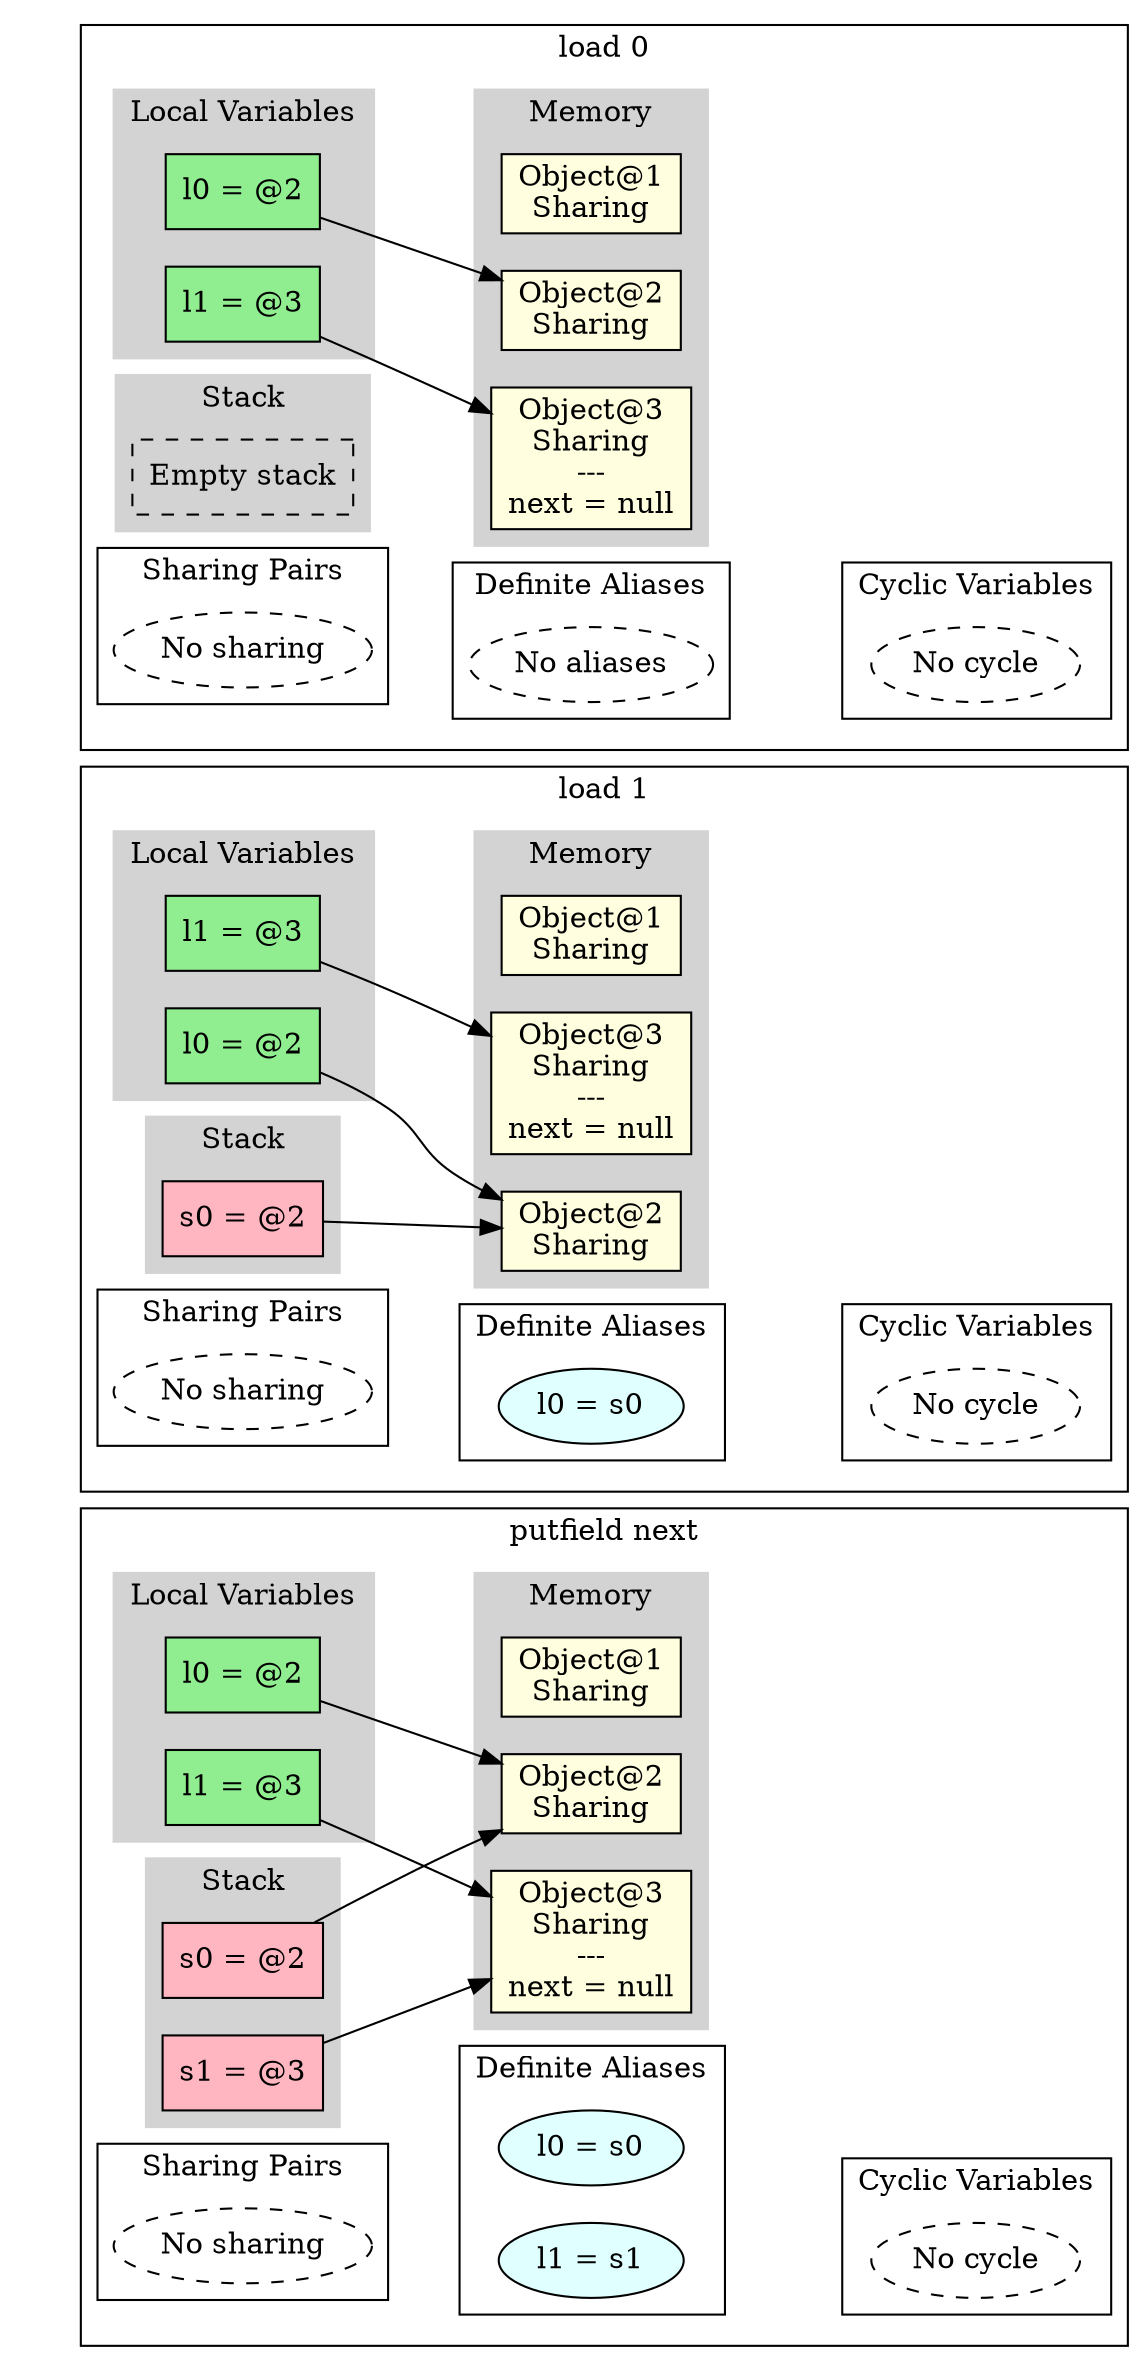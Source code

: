 digraph MemoryGraph {
 node [shape=box, style=filled, fillcolor=lightblue];
 rankdir=LR;

 // Invisible anchor subgraph
 subgraph cluster_anchor {
 style=invis;
 anchor [style=invis, shape=point, width=0, height=0];
 }

 // Starting point for subgraph ordering
 anchor_start [style=invis, shape=point];

 anchor_530939147704785 [style=invis, shape=point];
 anchor_start -> anchor_530939147704785 [style=invis];
 anchor_start = anchor_530939147704785;

 subgraph cluster_530939147704785 {
 anchor_530939147704785 [style=invis];
 label="load 0";
 subgraph cluster_locals_530939147704785 {
 label="Local Variables";
 style=filled;
 color=lightgrey;
 node [style=filled, fillcolor=lightgreen];
 "l0_530939147704785" [label="l0 = @2"];
 "l1_530939147704785" [label="l1 = @3"];
 }

 subgraph cluster_stack_530939147704785 {
 label="Stack";
 style=filled;
 color=lightgrey;
 node [style=filled, fillcolor=lightpink];
 "empty_stack_530939147704785" [label="Empty stack", style=dashed, fillcolor=white];
 }

 subgraph cluster_memory_530939147704785 {
 label="Memory";
 style=filled;
 color=lightgrey;
 node [style=filled, fillcolor=lightyellow];
 "obj1_530939147704785" [label="Object@1\nSharing"];
 "obj2_530939147704785" [label="Object@2\nSharing"];
 "obj3_530939147704785" [label="Object@3\nSharing\n---\nnext = null\n"];
 }

 "l0_530939147704785" -> "obj2_530939147704785";
 "l1_530939147704785" -> "obj3_530939147704785";

 // Sharing pairs
 subgraph cluster_sharing_530939147704785 {
 label="Sharing Pairs";
 node [shape=ellipse, style=filled, fillcolor=lightyellow];
 "empty_sharing_530939147704785" [label="No sharing", style=dashed, fillcolor=white];
 }

    // Alias pairs
    subgraph cluster_aliases_530939147704785 {
      label="Definite Aliases";
      node [shape=ellipse, style=filled, fillcolor=lightcyan];
      "empty_alias_530939147704785" [label="No aliases", style=dashed, fillcolor=white];
    }

 // Cyclic variables
 subgraph cluster_cyclic_530939147704785 {
 label="Cyclic Variables";
 node [shape=ellipse];
 "empty_cyclic_530939147704785" [label="No cycle", style=dashed, fillcolor=white];
 }
 // Invisible edge for horizontal alignment
 "empty_sharing_530939147704785" -> "empty_alias_530939147704785" [style=invis, weight=10];
 // Invisible edge for horizontal alignment
 "empty_alias_530939147704785" -> "empty_cyclic_530939147704785" [style=invis, weight=10];
 }
 anchor_530939150105051 [style=invis, shape=point];
 anchor_start -> anchor_530939150105051 [style=invis];
 anchor_start = anchor_530939150105051;

 subgraph cluster_530939150105051 {
 anchor_530939150105051 [style=invis];
 label="load 1";
 subgraph cluster_locals_530939150105051 {
 label="Local Variables";
 style=filled;
 color=lightgrey;
 node [style=filled, fillcolor=lightgreen];
 "l0_530939150105051" [label="l0 = @2"];
 "l1_530939150105051" [label="l1 = @3"];
 }

 subgraph cluster_stack_530939150105051 {
 label="Stack";
 style=filled;
 color=lightgrey;
 node [style=filled, fillcolor=lightpink];
 "s0_530939150105051" [label="s0 = @2"];
 }

 subgraph cluster_memory_530939150105051 {
 label="Memory";
 style=filled;
 color=lightgrey;
 node [style=filled, fillcolor=lightyellow];
 "obj1_530939150105051" [label="Object@1\nSharing"];
 "obj2_530939150105051" [label="Object@2\nSharing"];
 "obj3_530939150105051" [label="Object@3\nSharing\n---\nnext = null\n"];
 }

 "l0_530939150105051" -> "obj2_530939150105051";
 "l1_530939150105051" -> "obj3_530939150105051";
 "s0_530939150105051" -> "obj2_530939150105051";

 // Sharing pairs
 subgraph cluster_sharing_530939150105051 {
 label="Sharing Pairs";
 node [shape=ellipse, style=filled, fillcolor=lightyellow];
 "empty_sharing_530939150105051" [label="No sharing", style=dashed, fillcolor=white];
 }

    // Alias pairs
    subgraph cluster_aliases_530939150105051 {
      label="Definite Aliases";
      node [shape=ellipse, style=filled, fillcolor=lightcyan];
      "alias0_530939150105051" [label="l0 = s0"];
    }

 // Cyclic variables
 subgraph cluster_cyclic_530939150105051 {
 label="Cyclic Variables";
 node [shape=ellipse];
 "empty_cyclic_530939150105051" [label="No cycle", style=dashed, fillcolor=white];
 }
 // Invisible edge for horizontal alignment
 "empty_sharing_530939150105051" -> "alias0_530939150105051" [style=invis, weight=10];
 // Invisible edge for horizontal alignment
 "alias0_530939150105051" -> "empty_cyclic_530939150105051" [style=invis, weight=10];
 }
 anchor_530939156966396 [style=invis, shape=point];
 anchor_start -> anchor_530939156966396 [style=invis];
 anchor_start = anchor_530939156966396;

 subgraph cluster_530939156966396 {
 anchor_530939156966396 [style=invis];
 label="putfield next";
 subgraph cluster_locals_530939156966396 {
 label="Local Variables";
 style=filled;
 color=lightgrey;
 node [style=filled, fillcolor=lightgreen];
 "l0_530939156966396" [label="l0 = @2"];
 "l1_530939156966396" [label="l1 = @3"];
 }

 subgraph cluster_stack_530939156966396 {
 label="Stack";
 style=filled;
 color=lightgrey;
 node [style=filled, fillcolor=lightpink];
 "s0_530939156966396" [label="s0 = @2"];
 "s1_530939156966396" [label="s1 = @3"];
 }

 subgraph cluster_memory_530939156966396 {
 label="Memory";
 style=filled;
 color=lightgrey;
 node [style=filled, fillcolor=lightyellow];
 "obj1_530939156966396" [label="Object@1\nSharing"];
 "obj2_530939156966396" [label="Object@2\nSharing"];
 "obj3_530939156966396" [label="Object@3\nSharing\n---\nnext = null\n"];
 }

 "l0_530939156966396" -> "obj2_530939156966396";
 "l1_530939156966396" -> "obj3_530939156966396";
 "s0_530939156966396" -> "obj2_530939156966396";
 "s1_530939156966396" -> "obj3_530939156966396";

 // Sharing pairs
 subgraph cluster_sharing_530939156966396 {
 label="Sharing Pairs";
 node [shape=ellipse, style=filled, fillcolor=lightyellow];
 "empty_sharing_530939156966396" [label="No sharing", style=dashed, fillcolor=white];
 }

    // Alias pairs
    subgraph cluster_aliases_530939156966396 {
      label="Definite Aliases";
      node [shape=ellipse, style=filled, fillcolor=lightcyan];
      "alias0_530939156966396" [label="l0 = s0"];
      "alias1_530939156966396" [label="l1 = s1"];
    }

 // Cyclic variables
 subgraph cluster_cyclic_530939156966396 {
 label="Cyclic Variables";
 node [shape=ellipse];
 "empty_cyclic_530939156966396" [label="No cycle", style=dashed, fillcolor=white];
 }
 // Invisible edge for horizontal alignment
 "empty_sharing_530939156966396" -> "alias1_530939156966396" [style=invis, weight=10];
 // Invisible edge for horizontal alignment
 "alias1_530939156966396" -> "empty_cyclic_530939156966396" [style=invis, weight=10];
 }
}
